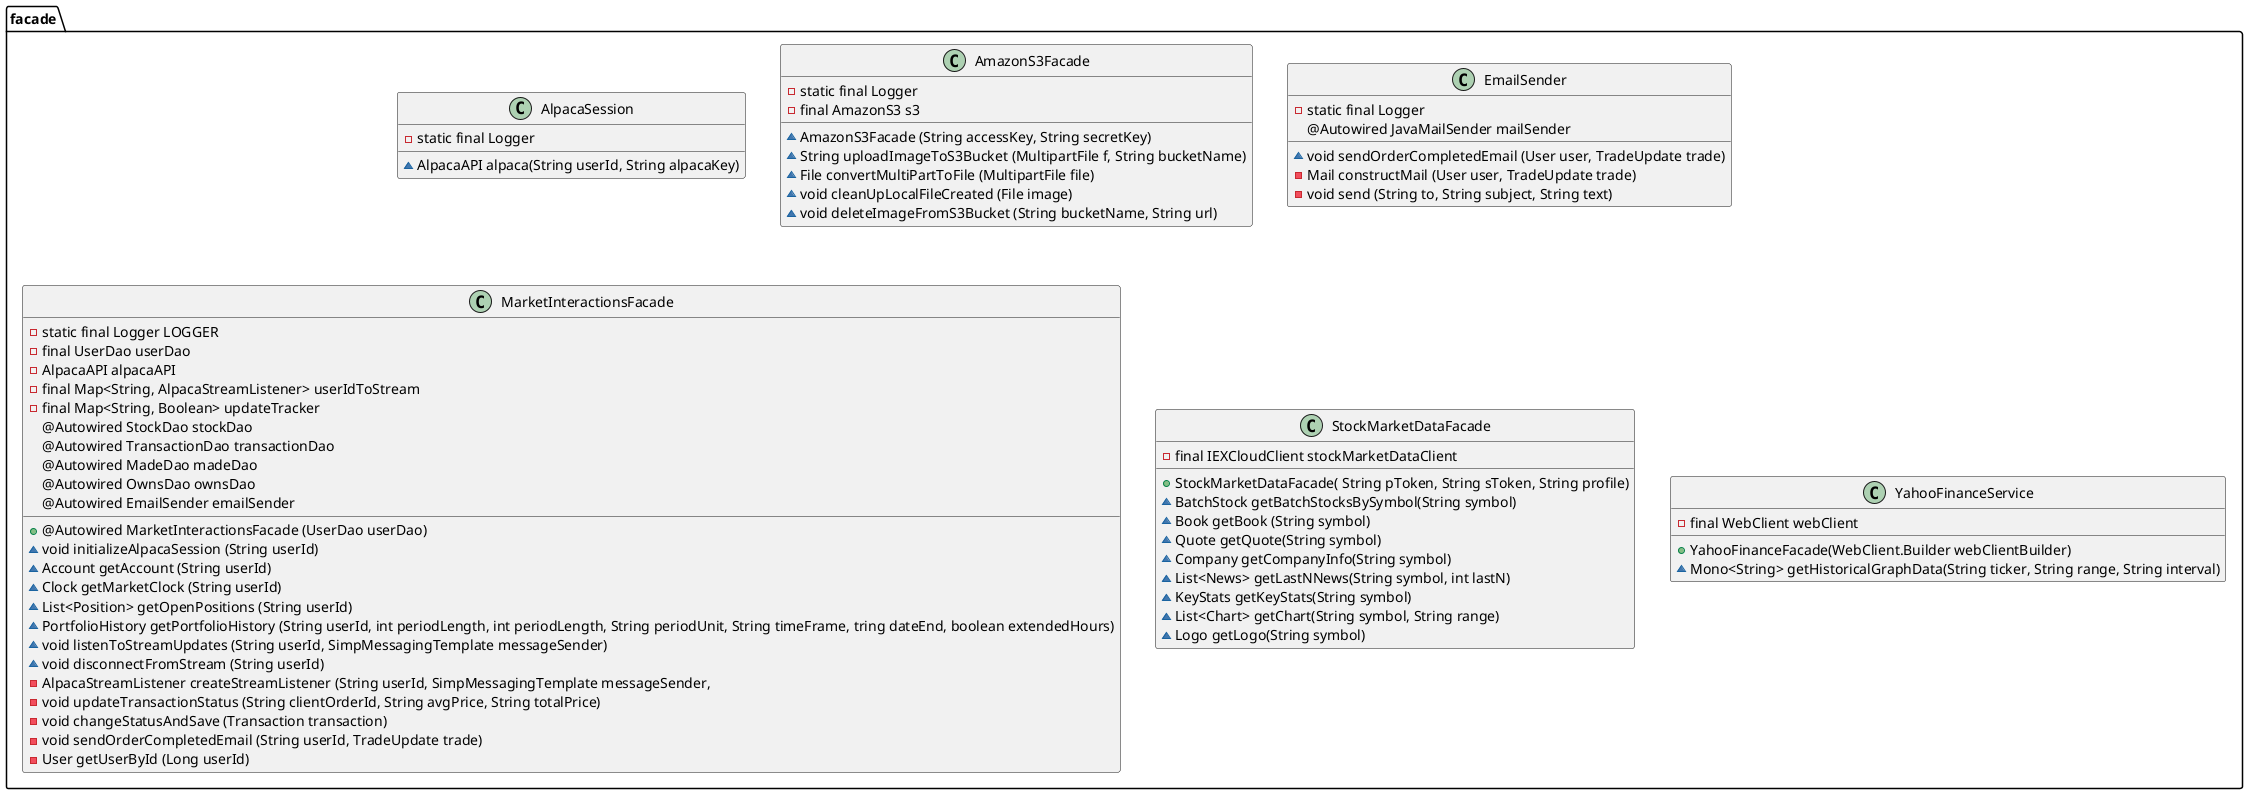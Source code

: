 @startuml

package facade {
       class AlpacaSession {
              -static final Logger
              ~AlpacaAPI alpaca(String userId, String alpacaKey)
       }
       class AmazonS3Facade {
              -static final Logger
              -final AmazonS3 s3
              ~AmazonS3Facade (String accessKey, String secretKey)
              ~String uploadImageToS3Bucket (MultipartFile f, String bucketName)
              ~File convertMultiPartToFile (MultipartFile file)
              ~void cleanUpLocalFileCreated (File image)
              ~void deleteImageFromS3Bucket (String bucketName, String url)
       }
       class EmailSender {
              -static final Logger
              @Autowired JavaMailSender mailSender
              ~void sendOrderCompletedEmail (User user, TradeUpdate trade)
              -Mail constructMail (User user, TradeUpdate trade)
              -void send (String to, String subject, String text)
       }
       class MarketInteractionsFacade {
              -static final Logger LOGGER
              -final UserDao userDao
              -AlpacaAPI alpacaAPI
              -final Map<String, AlpacaStreamListener> userIdToStream
              -final Map<String, Boolean> updateTracker
              @Autowired StockDao stockDao
              @Autowired TransactionDao transactionDao
              @Autowired MadeDao madeDao
              @Autowired OwnsDao ownsDao
              @Autowired EmailSender emailSender
              +@Autowired MarketInteractionsFacade (UserDao userDao)
              ~void initializeAlpacaSession (String userId)
              ~Account getAccount (String userId)
              ~Clock getMarketClock (String userId)
              ~List<Position> getOpenPositions (String userId)
              ~PortfolioHistory getPortfolioHistory (String userId, int periodLength, int periodLength, String periodUnit, String timeFrame, tring dateEnd, boolean extendedHours)
              ~void listenToStreamUpdates (String userId, SimpMessagingTemplate messageSender)
              ~void disconnectFromStream (String userId)
              -AlpacaStreamListener createStreamListener (String userId, SimpMessagingTemplate messageSender,
              -void updateTransactionStatus (String clientOrderId, String avgPrice, String totalPrice)
              -void changeStatusAndSave (Transaction transaction)
              -void sendOrderCompletedEmail (String userId, TradeUpdate trade)
              -User getUserById (Long userId)
       }

       class StockMarketDataFacade {
              -final IEXCloudClient stockMarketDataClient
              +StockMarketDataFacade( String pToken, String sToken, String profile)
              ~BatchStock getBatchStocksBySymbol(String symbol)
              ~Book getBook (String symbol)
              ~Quote getQuote(String symbol)
              ~Company getCompanyInfo(String symbol)
              ~List<News> getLastNNews(String symbol, int lastN)
              ~KeyStats getKeyStats(String symbol)
              ~List<Chart> getChart(String symbol, String range)
              ~Logo getLogo(String symbol)

       }

       class YahooFinanceService {
              -final WebClient webClient
              +YahooFinanceFacade(WebClient.Builder webClientBuilder)
              ~Mono<String> getHistoricalGraphData(String ticker, String range, String interval)
       }


}

@enduml
